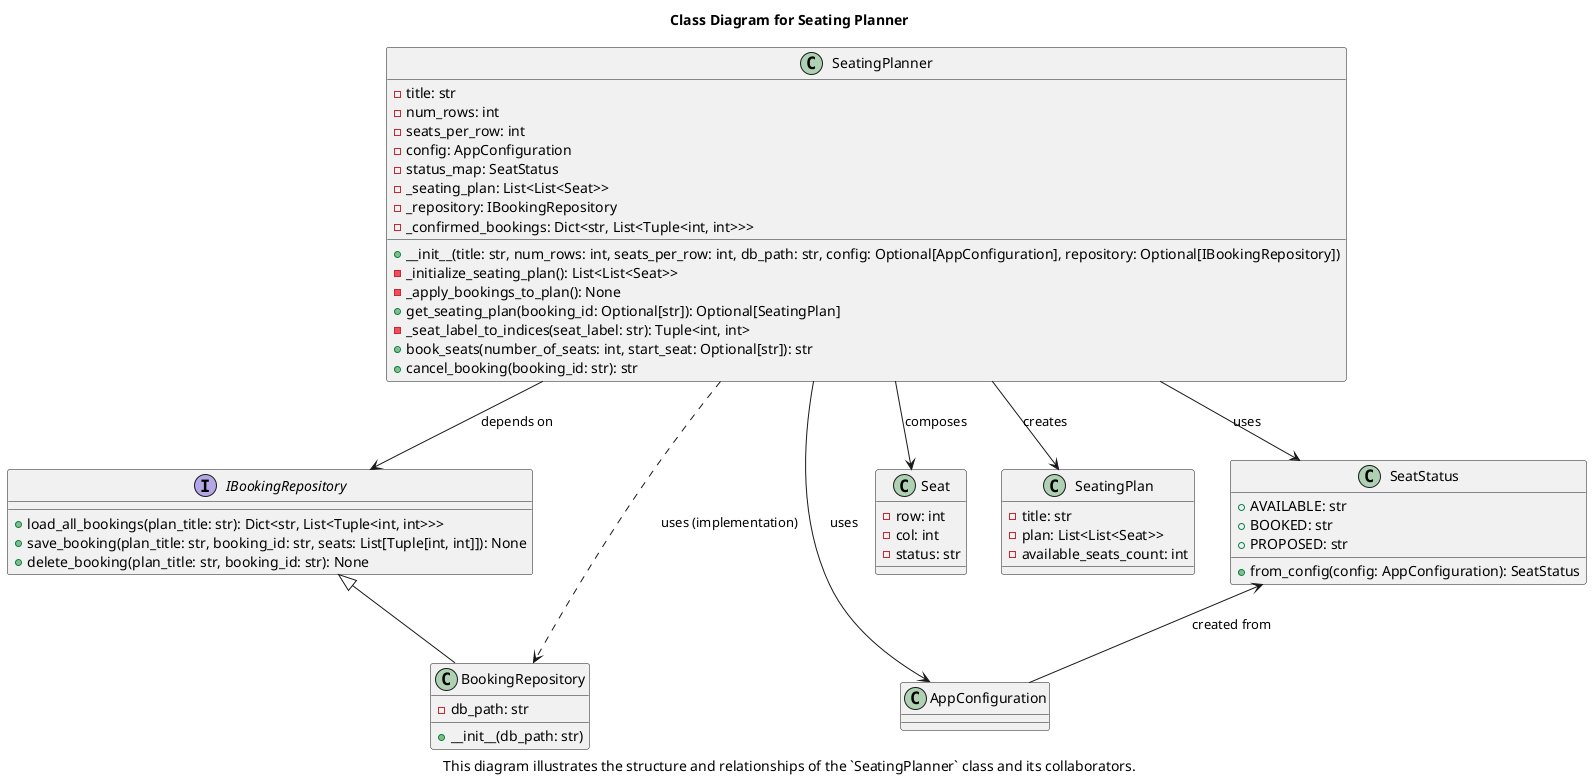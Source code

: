 ' java.exe -jar C:\Apps\bin\plantuml.jar .\docs\seating_planner.puml
@startuml

title Class Diagram for Seating Planner
caption This diagram illustrates the structure and relationships of the `SeatingPlanner` class and its collaborators.

class SeatingPlanner {
    - title: str
    - num_rows: int
    - seats_per_row: int
    - config: AppConfiguration
    - status_map: SeatStatus
    - _seating_plan: List<List<Seat>>
    - _repository: IBookingRepository
    - _confirmed_bookings: Dict<str, List<Tuple<int, int>>>
    + __init__(title: str, num_rows: int, seats_per_row: int, db_path: str, config: Optional[AppConfiguration], repository: Optional[IBookingRepository])
    - _initialize_seating_plan(): List<List<Seat>>
    - _apply_bookings_to_plan(): None
    + get_seating_plan(booking_id: Optional[str]): Optional[SeatingPlan]
    - _seat_label_to_indices(seat_label: str): Tuple<int, int>
    + book_seats(number_of_seats: int, start_seat: Optional[str]): str
    + cancel_booking(booking_id: str): str
}

interface IBookingRepository {
    + load_all_bookings(plan_title: str): Dict<str, List<Tuple<int, int>>>
    + save_booking(plan_title: str, booking_id: str, seats: List[Tuple[int, int]]): None
    + delete_booking(plan_title: str, booking_id: str): None
}

class BookingRepository {
    - db_path: str
    + __init__(db_path: str)
}

class AppConfiguration {
    ' (Details not provided in the given code, assumed external)
}

class Seat {
    - row: int
    - col: int
    - status: str
}

class SeatingPlan {
    - title: str
    - plan: List<List<Seat>>
    - available_seats_count: int
}

class SeatStatus {
    ' (Details not provided in the given code, assumed external)
    + from_config(config: AppConfiguration): SeatStatus
    + AVAILABLE: str
    + BOOKED: str
    + PROPOSED: str
}

SeatingPlanner --> AppConfiguration : uses
SeatingPlanner --> IBookingRepository : depends on
SeatingPlanner ..> BookingRepository : uses (implementation)
SeatingPlanner --> Seat : composes
SeatingPlanner --> SeatingPlan : creates
SeatingPlanner --> SeatStatus : uses

IBookingRepository <|-- BookingRepository

SeatStatus <-- AppConfiguration : created from

@enduml